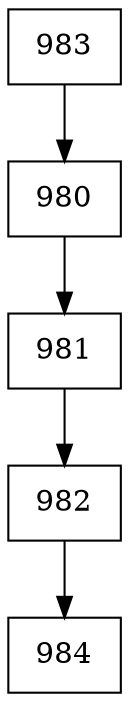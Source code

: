 digraph G {
  node [shape=record];
  node0 [label="{983}"];
  node0 -> node1;
  node1 [label="{980}"];
  node1 -> node2;
  node2 [label="{981}"];
  node2 -> node3;
  node3 [label="{982}"];
  node3 -> node4;
  node4 [label="{984}"];
}
